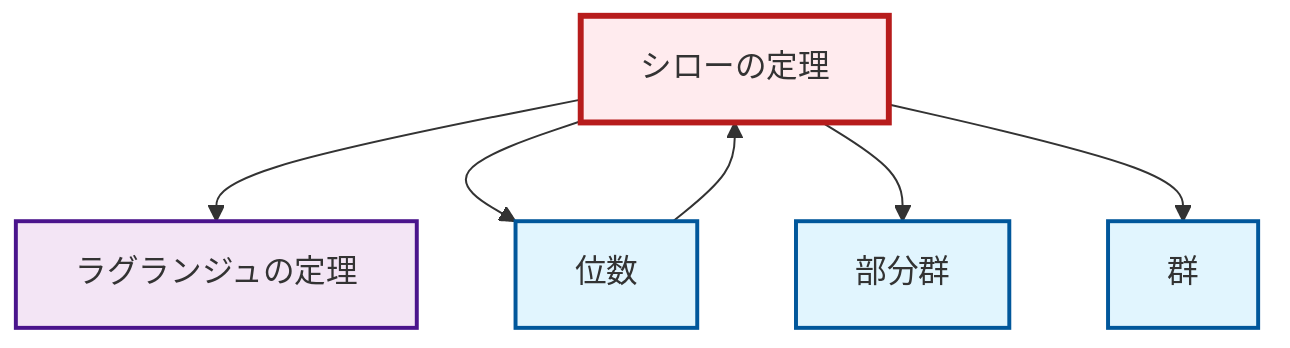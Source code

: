 graph TD
    classDef definition fill:#e1f5fe,stroke:#01579b,stroke-width:2px
    classDef theorem fill:#f3e5f5,stroke:#4a148c,stroke-width:2px
    classDef axiom fill:#fff3e0,stroke:#e65100,stroke-width:2px
    classDef example fill:#e8f5e9,stroke:#1b5e20,stroke-width:2px
    classDef current fill:#ffebee,stroke:#b71c1c,stroke-width:3px
    thm-sylow["シローの定理"]:::theorem
    def-group["群"]:::definition
    def-order["位数"]:::definition
    thm-lagrange["ラグランジュの定理"]:::theorem
    def-subgroup["部分群"]:::definition
    thm-sylow --> thm-lagrange
    thm-sylow --> def-order
    thm-sylow --> def-subgroup
    def-order --> thm-sylow
    thm-sylow --> def-group
    class thm-sylow current